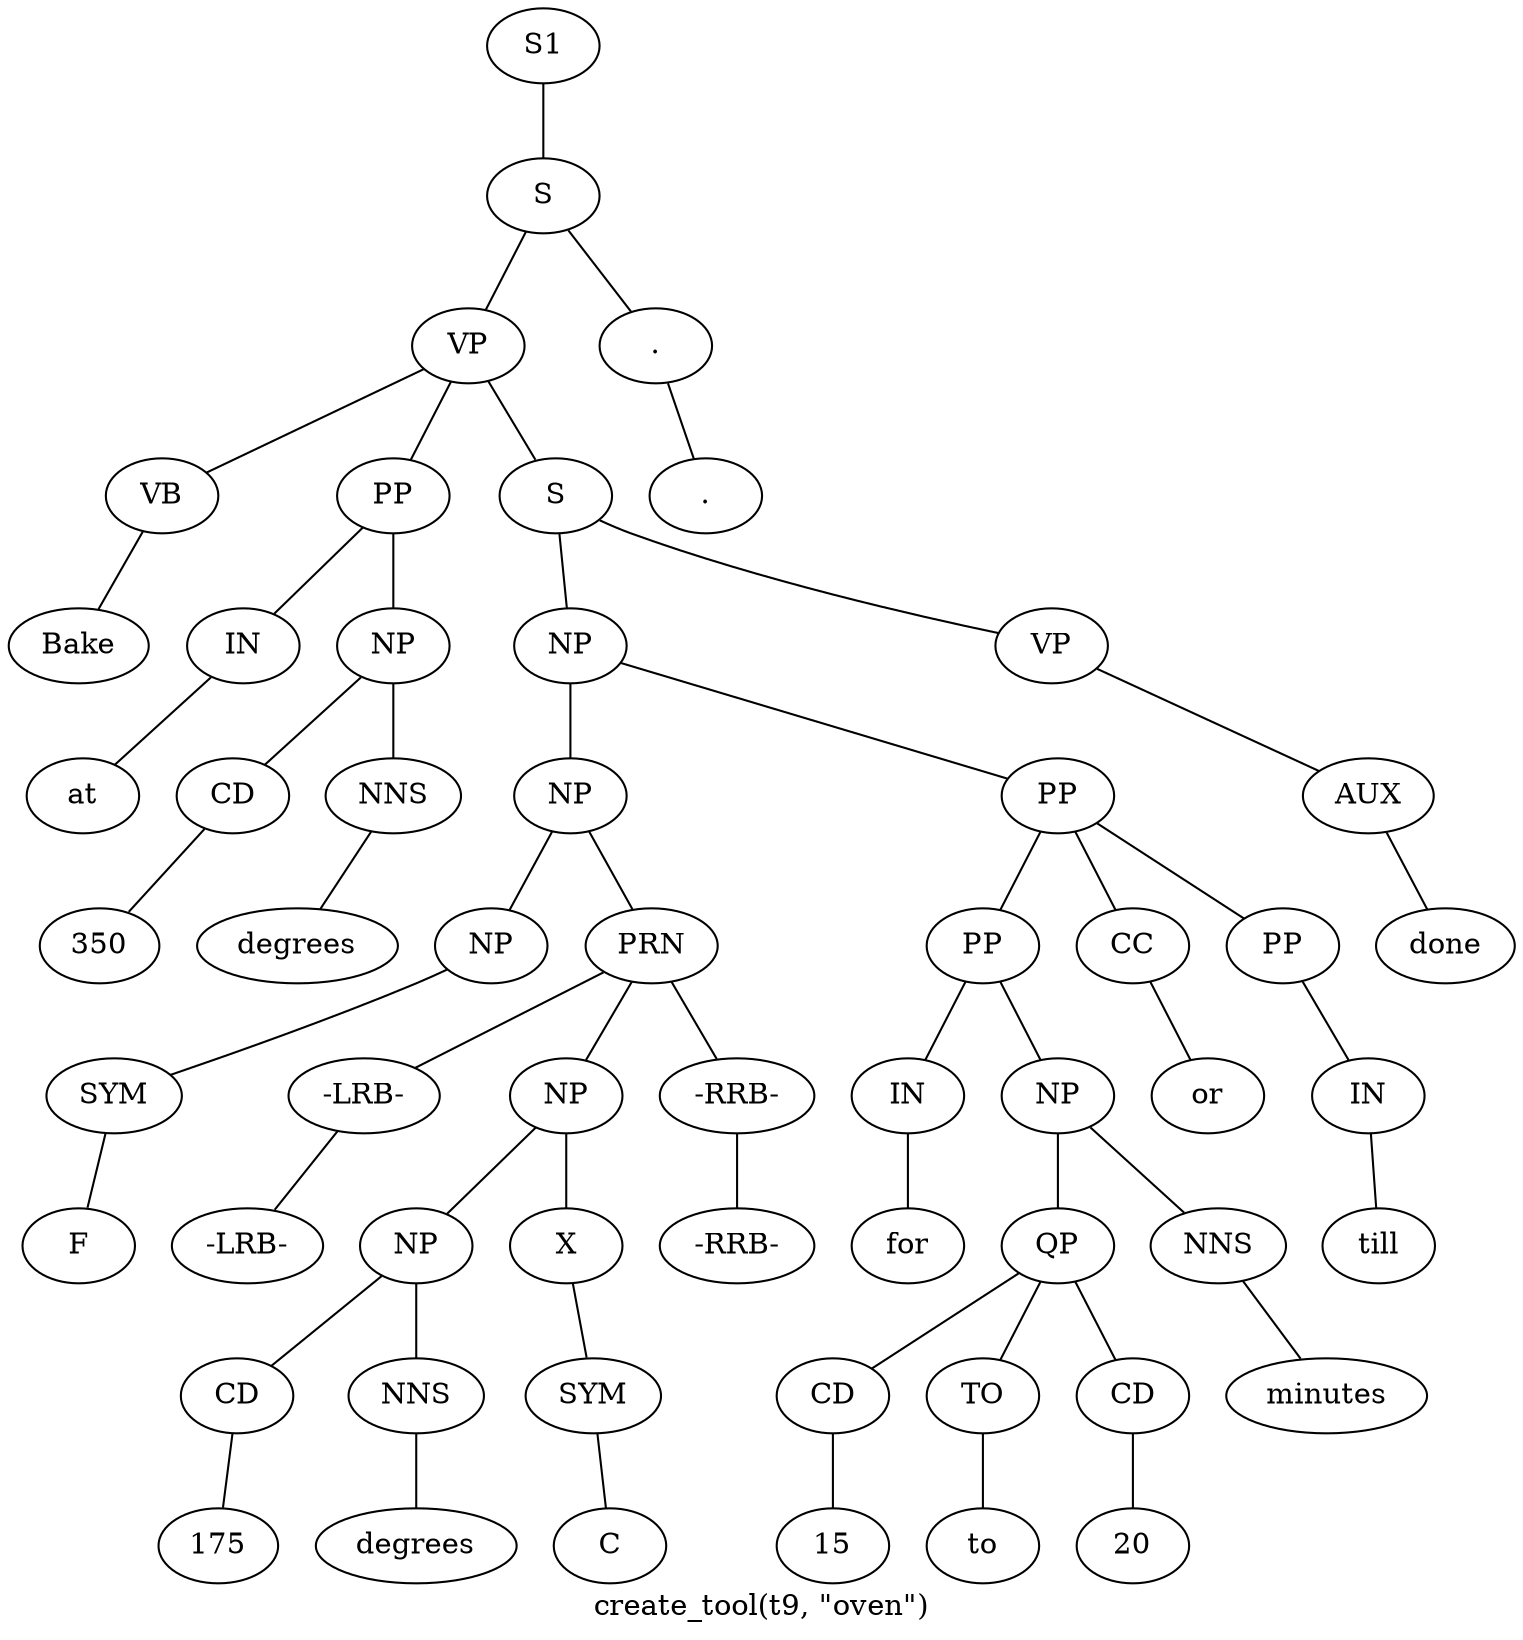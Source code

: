 graph SyntaxGraph {
	label = "create_tool(t9, \"oven\")";
	Node0 [label="S1"];
	Node1 [label="S"];
	Node2 [label="VP"];
	Node3 [label="VB"];
	Node4 [label="Bake"];
	Node5 [label="PP"];
	Node6 [label="IN"];
	Node7 [label="at"];
	Node8 [label="NP"];
	Node9 [label="CD"];
	Node10 [label="350"];
	Node11 [label="NNS"];
	Node12 [label="degrees"];
	Node13 [label="S"];
	Node14 [label="NP"];
	Node15 [label="NP"];
	Node16 [label="NP"];
	Node17 [label="SYM"];
	Node18 [label="F"];
	Node19 [label="PRN"];
	Node20 [label="-LRB-"];
	Node21 [label="-LRB-"];
	Node22 [label="NP"];
	Node23 [label="NP"];
	Node24 [label="CD"];
	Node25 [label="175"];
	Node26 [label="NNS"];
	Node27 [label="degrees"];
	Node28 [label="X"];
	Node29 [label="SYM"];
	Node30 [label="C"];
	Node31 [label="-RRB-"];
	Node32 [label="-RRB-"];
	Node33 [label="PP"];
	Node34 [label="PP"];
	Node35 [label="IN"];
	Node36 [label="for"];
	Node37 [label="NP"];
	Node38 [label="QP"];
	Node39 [label="CD"];
	Node40 [label="15"];
	Node41 [label="TO"];
	Node42 [label="to"];
	Node43 [label="CD"];
	Node44 [label="20"];
	Node45 [label="NNS"];
	Node46 [label="minutes"];
	Node47 [label="CC"];
	Node48 [label="or"];
	Node49 [label="PP"];
	Node50 [label="IN"];
	Node51 [label="till"];
	Node52 [label="VP"];
	Node53 [label="AUX"];
	Node54 [label="done"];
	Node55 [label="."];
	Node56 [label="."];

	Node0 -- Node1;
	Node1 -- Node2;
	Node1 -- Node55;
	Node2 -- Node3;
	Node2 -- Node5;
	Node2 -- Node13;
	Node3 -- Node4;
	Node5 -- Node6;
	Node5 -- Node8;
	Node6 -- Node7;
	Node8 -- Node9;
	Node8 -- Node11;
	Node9 -- Node10;
	Node11 -- Node12;
	Node13 -- Node14;
	Node13 -- Node52;
	Node14 -- Node15;
	Node14 -- Node33;
	Node15 -- Node16;
	Node15 -- Node19;
	Node16 -- Node17;
	Node17 -- Node18;
	Node19 -- Node20;
	Node19 -- Node22;
	Node19 -- Node31;
	Node20 -- Node21;
	Node22 -- Node23;
	Node22 -- Node28;
	Node23 -- Node24;
	Node23 -- Node26;
	Node24 -- Node25;
	Node26 -- Node27;
	Node28 -- Node29;
	Node29 -- Node30;
	Node31 -- Node32;
	Node33 -- Node34;
	Node33 -- Node47;
	Node33 -- Node49;
	Node34 -- Node35;
	Node34 -- Node37;
	Node35 -- Node36;
	Node37 -- Node38;
	Node37 -- Node45;
	Node38 -- Node39;
	Node38 -- Node41;
	Node38 -- Node43;
	Node39 -- Node40;
	Node41 -- Node42;
	Node43 -- Node44;
	Node45 -- Node46;
	Node47 -- Node48;
	Node49 -- Node50;
	Node50 -- Node51;
	Node52 -- Node53;
	Node53 -- Node54;
	Node55 -- Node56;
}